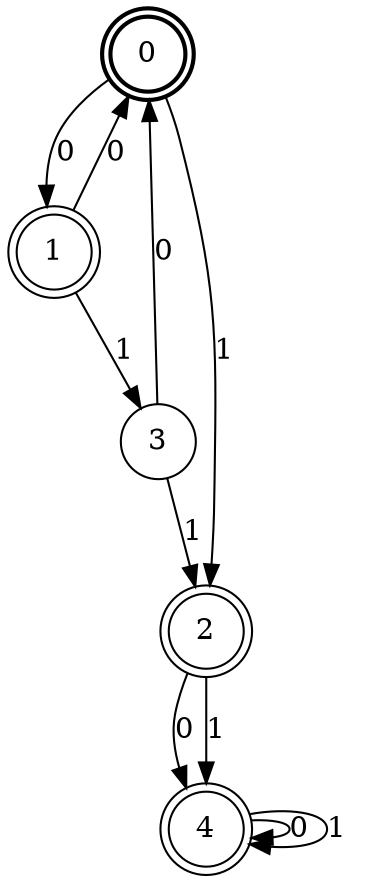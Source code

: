 digraph Automat {
    node [shape = circle];
    0 [style = "bold"];
    0 [peripheries=2]
    0 -> 1 [label = "0"];
    0 -> 2 [label = "1"];
    1 [peripheries=2]
    1 -> 0 [label = "0"];
    1 -> 3 [label = "1"];
    2 [peripheries=2]
    2 -> 4 [label = "0"];
    2 -> 4 [label = "1"];
    3 -> 0 [label = "0"];
    3 -> 2 [label = "1"];
    4 [peripheries=2]
    4 -> 4 [label = "0"];
    4 -> 4 [label = "1"];
}

